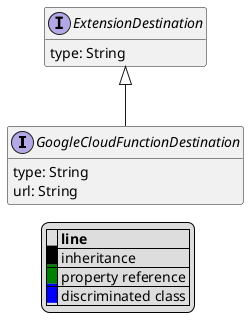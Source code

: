 @startuml

hide empty fields
hide empty methods
legend
|= |= line |
|<back:black>   </back>| inheritance |
|<back:green>   </back>| property reference |
|<back:blue>   </back>| discriminated class |
endlegend
interface GoogleCloudFunctionDestination [[GoogleCloudFunctionDestination.svg]] extends ExtensionDestination {
    type: String
    url: String
}
interface ExtensionDestination [[ExtensionDestination.svg]]  {
    type: String
}





@enduml
